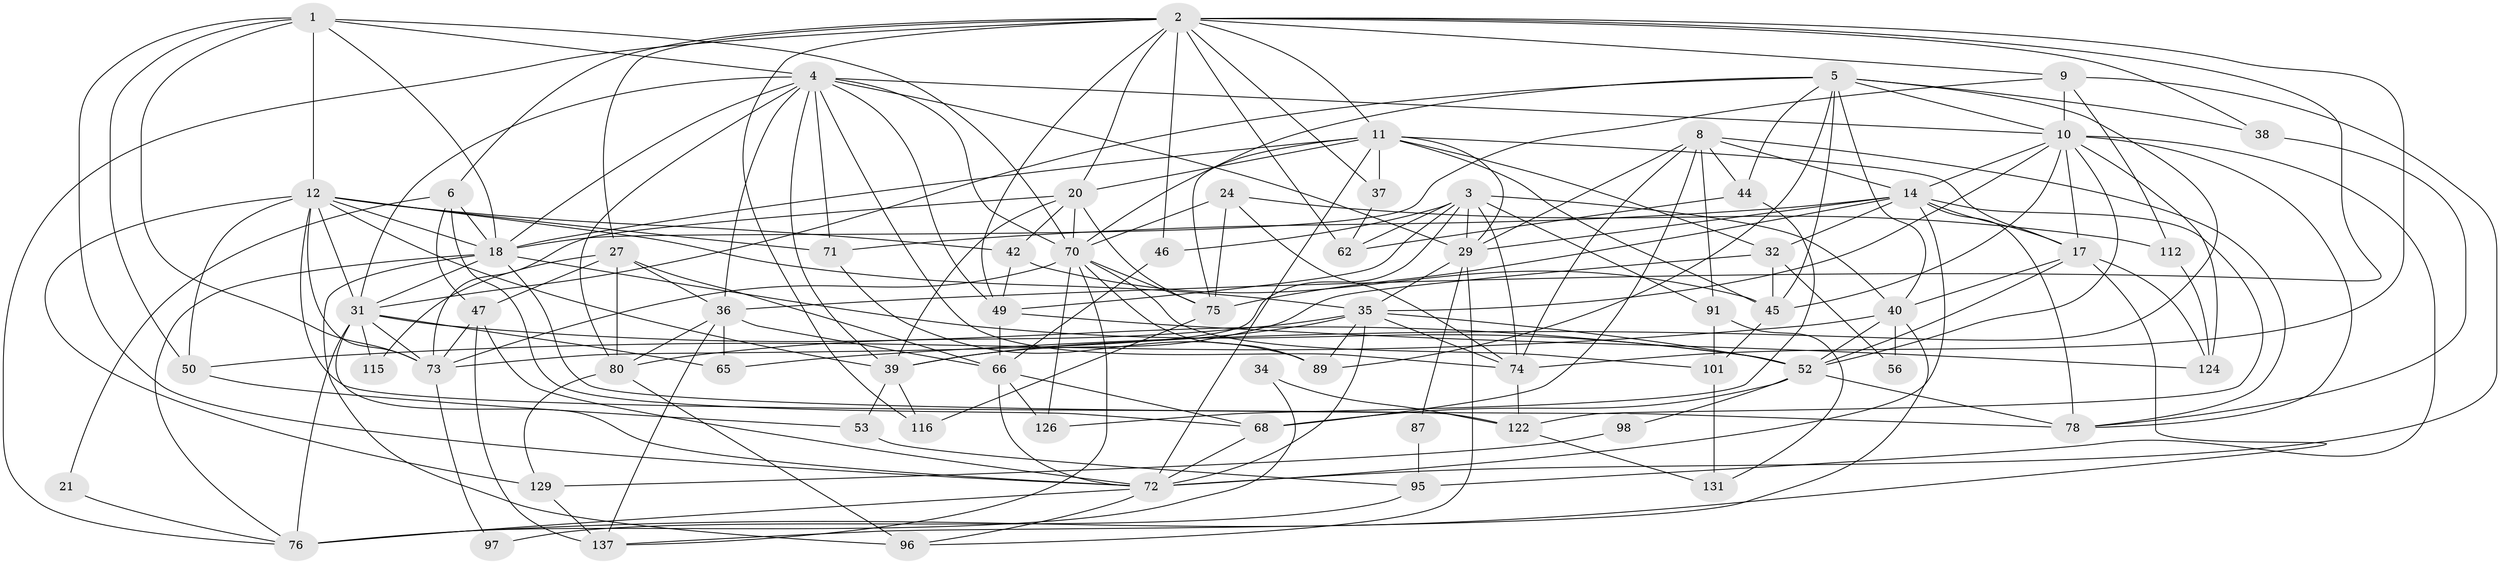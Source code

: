 // original degree distribution, {3: 0.29927007299270075, 5: 0.1678832116788321, 7: 0.029197080291970802, 2: 0.11678832116788321, 4: 0.26277372262773724, 6: 0.10948905109489052, 8: 0.014598540145985401}
// Generated by graph-tools (version 1.1) at 2025/15/03/09/25 04:15:18]
// undirected, 68 vertices, 198 edges
graph export_dot {
graph [start="1"]
  node [color=gray90,style=filled];
  1 [super="+7"];
  2 [super="+51+63+82"];
  3 [super="+15+88"];
  4 [super="+33+28+120+85"];
  5 [super="+93+13"];
  6 [super="+64"];
  8 [super="+94"];
  9 [super="+19"];
  10 [super="+54+22+25"];
  11 [super="+67+41+134+77"];
  12 [super="+23+117+16+119"];
  14 [super="+79"];
  17 [super="+43+104"];
  18 [super="+26"];
  20 [super="+135"];
  21;
  24;
  27 [super="+107"];
  29 [super="+30"];
  31 [super="+105+110"];
  32 [super="+99"];
  34;
  35 [super="+111"];
  36 [super="+103"];
  37;
  38;
  39 [super="+57+127"];
  40 [super="+130"];
  42 [super="+83"];
  44;
  45 [super="+60"];
  46;
  47 [super="+48"];
  49 [super="+55"];
  50;
  52 [super="+58"];
  53;
  56;
  62;
  65;
  66 [super="+114"];
  68 [super="+69"];
  70 [super="+125+84"];
  71;
  72 [super="+90"];
  73 [super="+81"];
  74 [super="+86"];
  75 [super="+106"];
  76 [super="+109"];
  78;
  80;
  87;
  89;
  91;
  95;
  96;
  97;
  98;
  101;
  112;
  115;
  116;
  122 [super="+132"];
  124;
  126;
  129;
  131;
  137;
  1 -- 50;
  1 -- 70;
  1 -- 73;
  1 -- 12;
  1 -- 18;
  1 -- 4;
  1 -- 72;
  2 -- 38;
  2 -- 37;
  2 -- 6;
  2 -- 9;
  2 -- 27;
  2 -- 62;
  2 -- 36;
  2 -- 20;
  2 -- 116;
  2 -- 11;
  2 -- 76;
  2 -- 46;
  2 -- 49;
  2 -- 74;
  3 -- 62;
  3 -- 40;
  3 -- 49;
  3 -- 46;
  3 -- 91;
  3 -- 73;
  3 -- 74;
  3 -- 29 [weight=2];
  4 -- 71;
  4 -- 36;
  4 -- 80;
  4 -- 74;
  4 -- 31;
  4 -- 49;
  4 -- 39;
  4 -- 18;
  4 -- 70;
  4 -- 10;
  4 -- 29 [weight=2];
  5 -- 89;
  5 -- 65;
  5 -- 40;
  5 -- 44;
  5 -- 70;
  5 -- 38;
  5 -- 31;
  5 -- 45;
  5 -- 10;
  6 -- 47;
  6 -- 18;
  6 -- 68;
  6 -- 21;
  8 -- 68;
  8 -- 14;
  8 -- 74;
  8 -- 91;
  8 -- 44;
  8 -- 78;
  8 -- 29;
  9 -- 112;
  9 -- 18;
  9 -- 72;
  9 -- 10;
  10 -- 35;
  10 -- 45 [weight=2];
  10 -- 95 [weight=2];
  10 -- 14;
  10 -- 17;
  10 -- 124;
  10 -- 52;
  10 -- 78;
  11 -- 37;
  11 -- 32;
  11 -- 17;
  11 -- 20;
  11 -- 72;
  11 -- 45 [weight=2];
  11 -- 18;
  11 -- 75;
  11 -- 29;
  12 -- 50;
  12 -- 129;
  12 -- 71;
  12 -- 73;
  12 -- 31;
  12 -- 18;
  12 -- 39;
  12 -- 42;
  12 -- 35;
  12 -- 122;
  14 -- 78;
  14 -- 32;
  14 -- 71;
  14 -- 72;
  14 -- 75;
  14 -- 17;
  14 -- 122;
  14 -- 29;
  17 -- 52;
  17 -- 124;
  17 -- 40;
  17 -- 76;
  18 -- 96;
  18 -- 31;
  18 -- 76;
  18 -- 78;
  18 -- 52;
  20 -- 70;
  20 -- 39;
  20 -- 73;
  20 -- 75;
  20 -- 42;
  21 -- 76;
  24 -- 74;
  24 -- 75;
  24 -- 112;
  24 -- 70;
  27 -- 115;
  27 -- 36;
  27 -- 80;
  27 -- 66;
  27 -- 47;
  29 -- 35;
  29 -- 96;
  29 -- 87;
  31 -- 73;
  31 -- 52;
  31 -- 65;
  31 -- 115;
  31 -- 72;
  31 -- 76;
  32 -- 56;
  32 -- 45;
  32 -- 39 [weight=2];
  34 -- 76;
  34 -- 122;
  35 -- 89;
  35 -- 80;
  35 -- 74;
  35 -- 52;
  35 -- 72;
  35 -- 39;
  36 -- 80;
  36 -- 65;
  36 -- 137;
  36 -- 66;
  37 -- 62;
  38 -- 78;
  39 -- 116;
  39 -- 53;
  40 -- 52 [weight=2];
  40 -- 50;
  40 -- 137;
  40 -- 56;
  42 -- 49;
  42 -- 45;
  44 -- 126;
  44 -- 62;
  45 -- 101;
  46 -- 66;
  47 -- 137;
  47 -- 73;
  47 -- 72;
  49 -- 66;
  49 -- 124;
  50 -- 53;
  52 -- 78;
  52 -- 98;
  52 -- 68;
  53 -- 95;
  66 -- 126;
  66 -- 68;
  66 -- 72;
  68 -- 72;
  70 -- 137;
  70 -- 73;
  70 -- 89;
  70 -- 101;
  70 -- 75;
  70 -- 126;
  71 -- 89;
  72 -- 76;
  72 -- 96;
  73 -- 97;
  74 -- 122;
  75 -- 116;
  80 -- 96;
  80 -- 129;
  87 -- 95;
  91 -- 101;
  91 -- 131;
  95 -- 97;
  98 -- 129;
  101 -- 131;
  112 -- 124;
  122 -- 131;
  129 -- 137;
}
